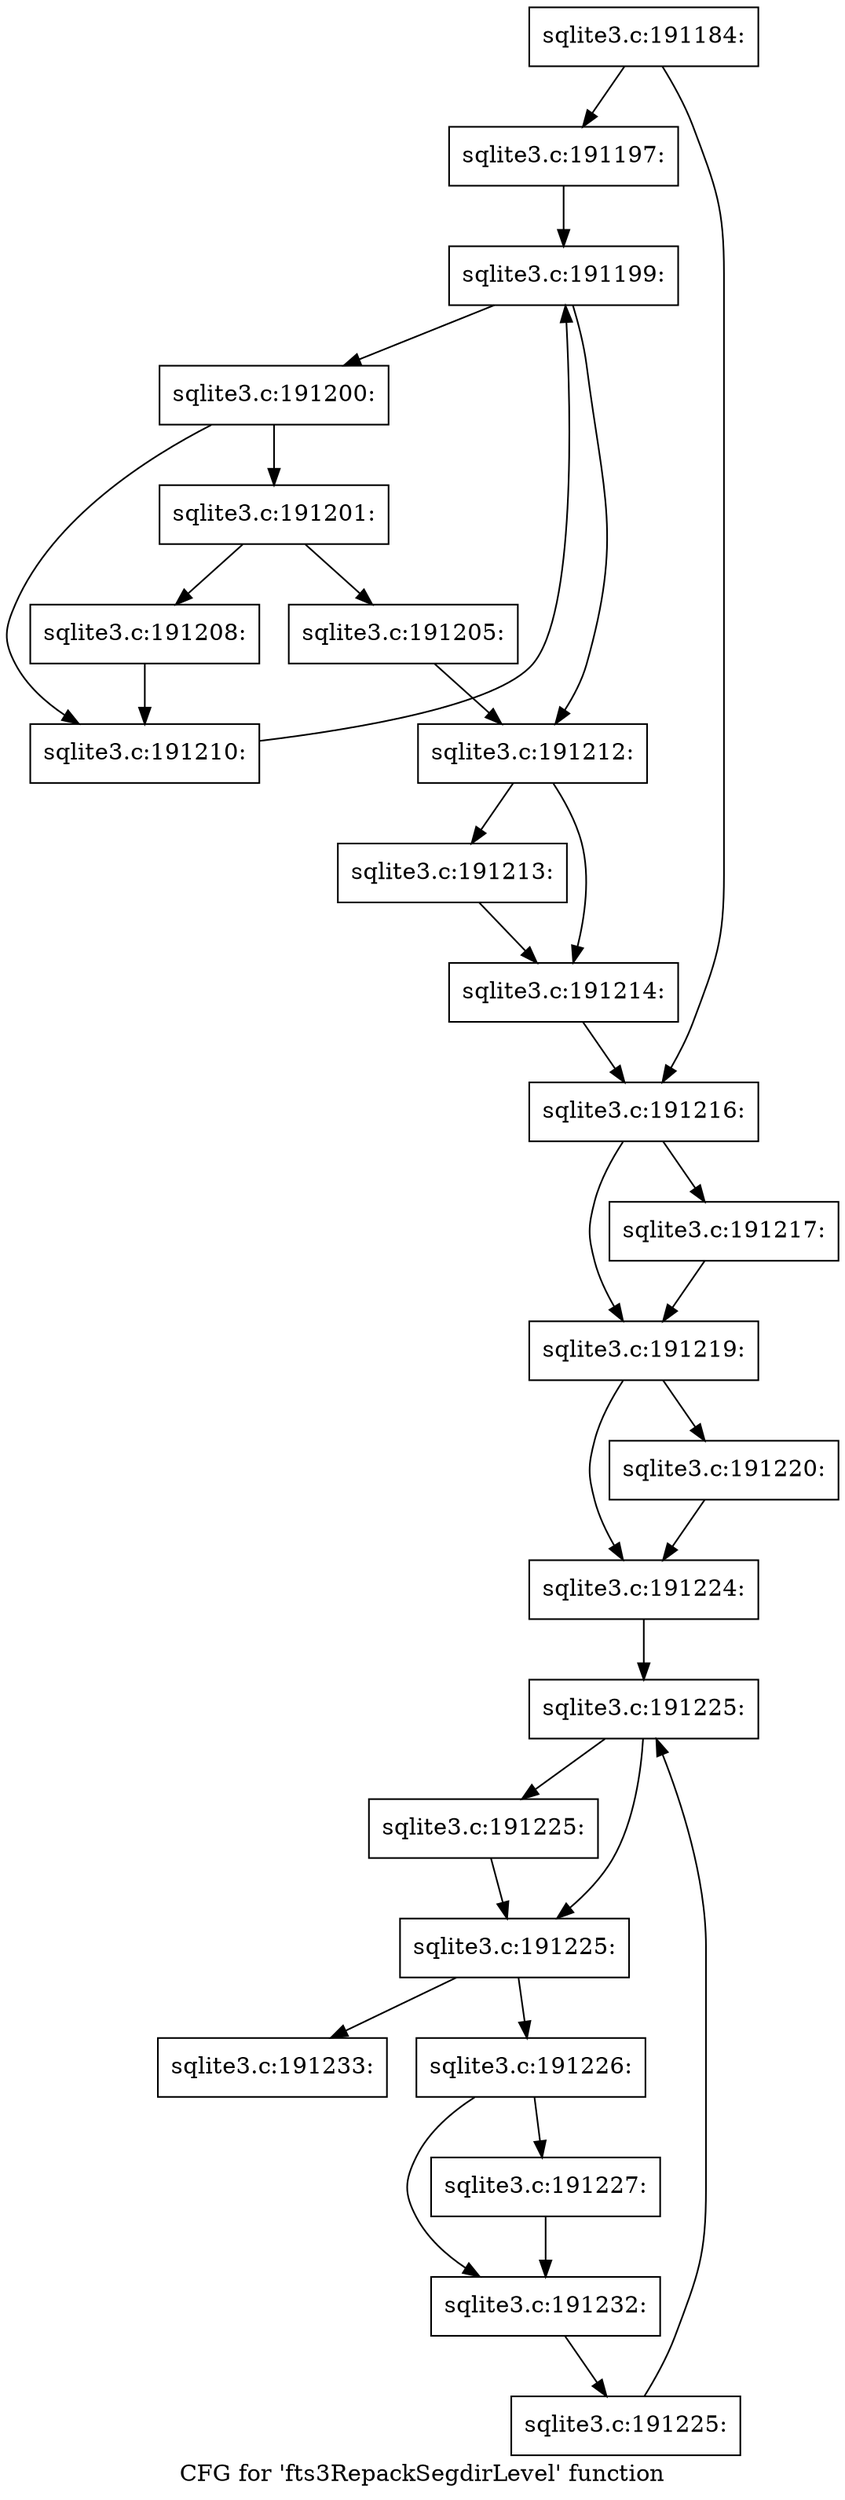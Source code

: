 digraph "CFG for 'fts3RepackSegdirLevel' function" {
	label="CFG for 'fts3RepackSegdirLevel' function";

	Node0x55c0fb1f7140 [shape=record,label="{sqlite3.c:191184:}"];
	Node0x55c0fb1f7140 -> Node0x55c0fb1fb2c0;
	Node0x55c0fb1f7140 -> Node0x55c0fb1fb310;
	Node0x55c0fb1fb2c0 [shape=record,label="{sqlite3.c:191197:}"];
	Node0x55c0fb1fb2c0 -> Node0x55c0fb1fbbb0;
	Node0x55c0fb1fbbb0 [shape=record,label="{sqlite3.c:191199:}"];
	Node0x55c0fb1fbbb0 -> Node0x55c0fb1fc030;
	Node0x55c0fb1fbbb0 -> Node0x55c0fb1fbd10;
	Node0x55c0fb1fc030 [shape=record,label="{sqlite3.c:191200:}"];
	Node0x55c0fb1fc030 -> Node0x55c0fb1fc240;
	Node0x55c0fb1fc030 -> Node0x55c0fb1fc290;
	Node0x55c0fb1fc240 [shape=record,label="{sqlite3.c:191201:}"];
	Node0x55c0fb1fc240 -> Node0x55c0fb1fd160;
	Node0x55c0fb1fc240 -> Node0x55c0fb1fd110;
	Node0x55c0fb1fd110 [shape=record,label="{sqlite3.c:191205:}"];
	Node0x55c0fb1fd110 -> Node0x55c0fb1fbd10;
	Node0x55c0fb1fd160 [shape=record,label="{sqlite3.c:191208:}"];
	Node0x55c0fb1fd160 -> Node0x55c0fb1fc290;
	Node0x55c0fb1fc290 [shape=record,label="{sqlite3.c:191210:}"];
	Node0x55c0fb1fc290 -> Node0x55c0fb1fbbb0;
	Node0x55c0fb1fbd10 [shape=record,label="{sqlite3.c:191212:}"];
	Node0x55c0fb1fbd10 -> Node0x55c0fb1fe370;
	Node0x55c0fb1fbd10 -> Node0x55c0fb1fe3c0;
	Node0x55c0fb1fe370 [shape=record,label="{sqlite3.c:191213:}"];
	Node0x55c0fb1fe370 -> Node0x55c0fb1fe3c0;
	Node0x55c0fb1fe3c0 [shape=record,label="{sqlite3.c:191214:}"];
	Node0x55c0fb1fe3c0 -> Node0x55c0fb1fb310;
	Node0x55c0fb1fb310 [shape=record,label="{sqlite3.c:191216:}"];
	Node0x55c0fb1fb310 -> Node0x55c0fb1fea20;
	Node0x55c0fb1fb310 -> Node0x55c0fb1fea70;
	Node0x55c0fb1fea20 [shape=record,label="{sqlite3.c:191217:}"];
	Node0x55c0fb1fea20 -> Node0x55c0fb1fea70;
	Node0x55c0fb1fea70 [shape=record,label="{sqlite3.c:191219:}"];
	Node0x55c0fb1fea70 -> Node0x55c0fb1ff290;
	Node0x55c0fb1fea70 -> Node0x55c0fb1ff2e0;
	Node0x55c0fb1ff290 [shape=record,label="{sqlite3.c:191220:}"];
	Node0x55c0fb1ff290 -> Node0x55c0fb1ff2e0;
	Node0x55c0fb1ff2e0 [shape=record,label="{sqlite3.c:191224:}"];
	Node0x55c0fb1ff2e0 -> Node0x55c0fb1ffdf0;
	Node0x55c0fb1ffdf0 [shape=record,label="{sqlite3.c:191225:}"];
	Node0x55c0fb1ffdf0 -> Node0x55c0fb2000e0;
	Node0x55c0fb1ffdf0 -> Node0x55c0fb200090;
	Node0x55c0fb2000e0 [shape=record,label="{sqlite3.c:191225:}"];
	Node0x55c0fb2000e0 -> Node0x55c0fb200090;
	Node0x55c0fb200090 [shape=record,label="{sqlite3.c:191225:}"];
	Node0x55c0fb200090 -> Node0x55c0fb200010;
	Node0x55c0fb200090 -> Node0x55c0fb1ffc40;
	Node0x55c0fb200010 [shape=record,label="{sqlite3.c:191226:}"];
	Node0x55c0fb200010 -> Node0x55c0fb2008f0;
	Node0x55c0fb200010 -> Node0x55c0fb200940;
	Node0x55c0fb2008f0 [shape=record,label="{sqlite3.c:191227:}"];
	Node0x55c0fb2008f0 -> Node0x55c0fb200940;
	Node0x55c0fb200940 [shape=record,label="{sqlite3.c:191232:}"];
	Node0x55c0fb200940 -> Node0x55c0fb1fff80;
	Node0x55c0fb1fff80 [shape=record,label="{sqlite3.c:191225:}"];
	Node0x55c0fb1fff80 -> Node0x55c0fb1ffdf0;
	Node0x55c0fb1ffc40 [shape=record,label="{sqlite3.c:191233:}"];
}

